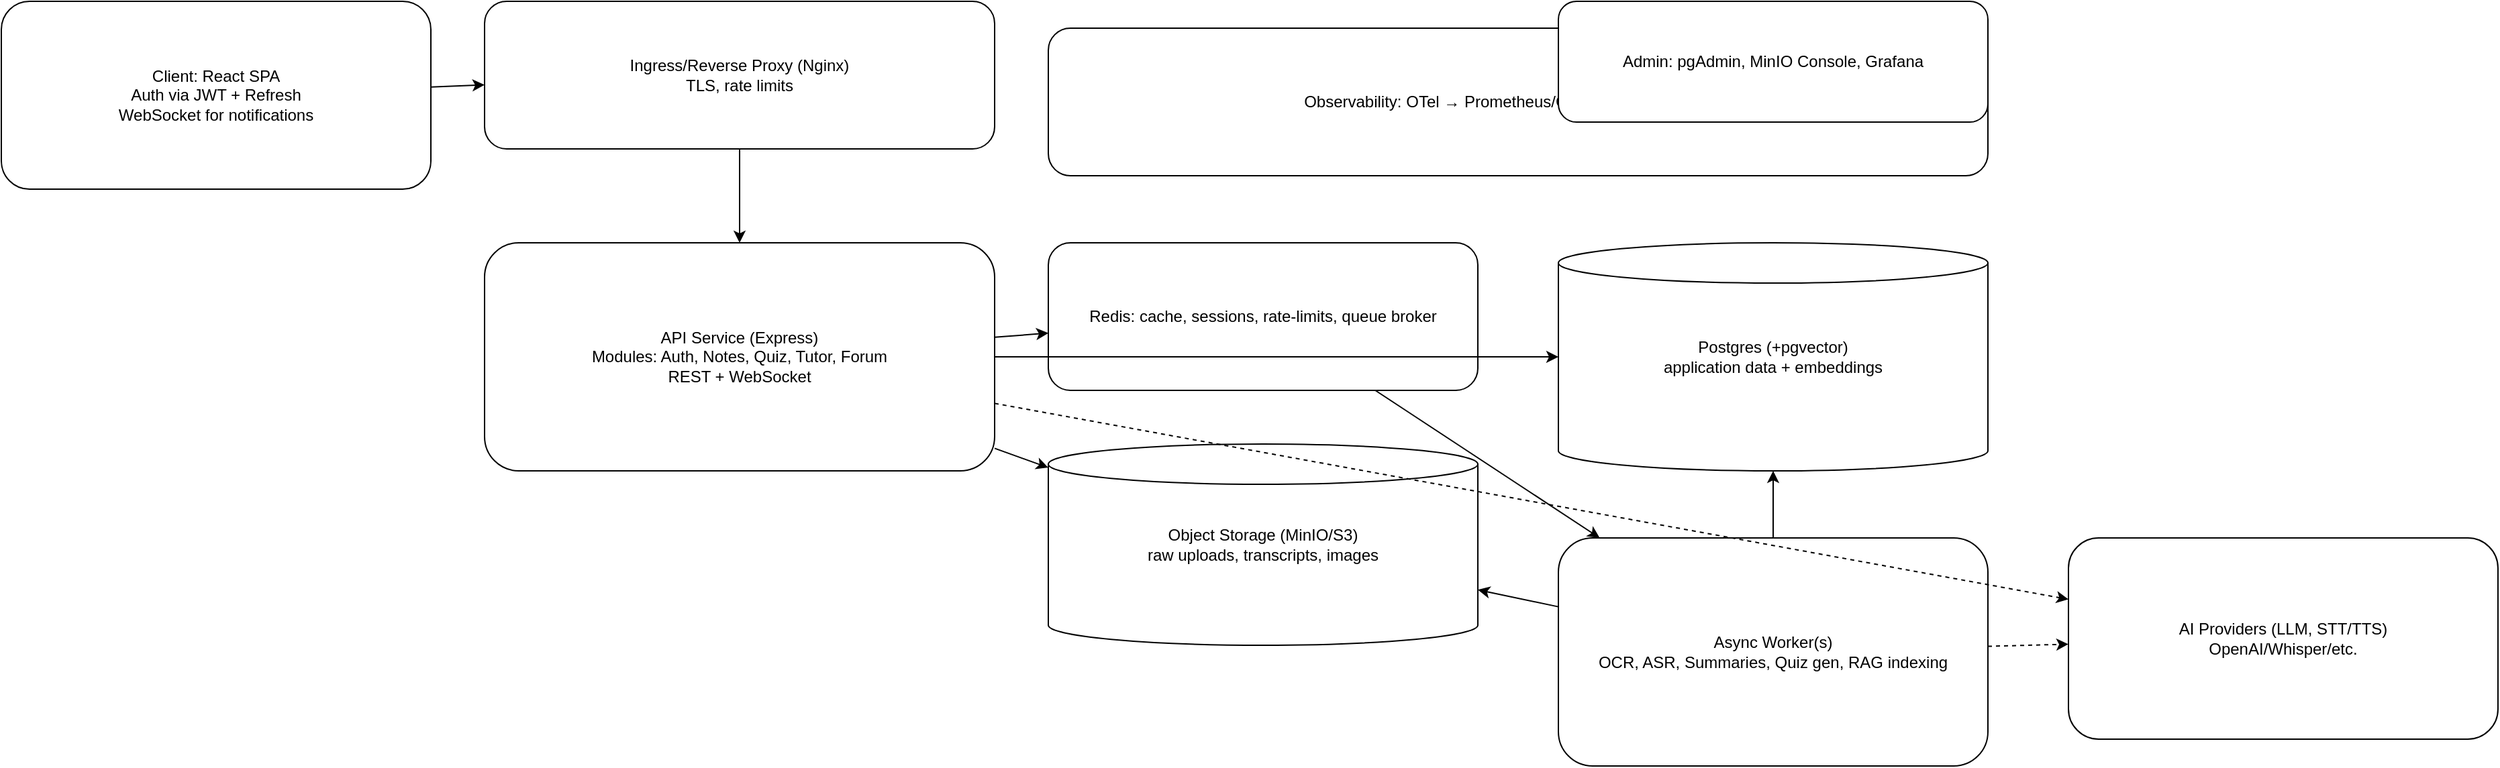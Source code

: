 <mxfile version="22.0.0"><diagram id="1759965770350842" name="Proposed_Architecture"><mxGraphModel dx="1200" dy="800" grid="1" gridSize="10" guides="1" tooltips="1" connect="1" arrows="1" fold="1" page="1" pageScale="1" pageWidth="2200" pageHeight="1400" math="0" shadow="0"><root><mxCell id="0" /><mxCell id="1" parent="0" /><mxCell id="ingress" value="Ingress/Reverse Proxy (Nginx)&#10;TLS, rate limits" style="rounded=1;whiteSpace=wrap;html=1;" vertex="1" parent="1"><mxGeometry x="440" y="120" width="380" height="110" as="geometry" /></mxCell><mxCell id="p_client" value="Client: React SPA&#10;Auth via JWT + Refresh&#10;WebSocket for notifications" style="rounded=1;whiteSpace=wrap;html=1;" vertex="1" parent="1"><mxGeometry x="80" y="120" width="320" height="140" as="geometry" /></mxCell><mxCell id="pe0" value="" style="endArrow=classic;" edge="1" parent="1" source="p_client" target="ingress"><mxGeometry relative="1" as="geometry" /></mxCell><mxCell id="api_box" value="API Service (Express)&#10;Modules: Auth, Notes, Quiz, Tutor, Forum&#10;REST + WebSocket" style="rounded=1;whiteSpace=wrap;html=1;" vertex="1" parent="1"><mxGeometry x="440" y="300" width="380" height="170" as="geometry" /></mxCell><mxCell id="pe1" value="" style="endArrow=classic;" edge="1" parent="1" source="ingress" target="api_box"><mxGeometry relative="1" as="geometry" /></mxCell><mxCell id="cache" value="Redis: cache, sessions, rate-limits, queue broker" style="rounded=1;whiteSpace=wrap;html=1;" vertex="1" parent="1"><mxGeometry x="860" y="300" width="320" height="110" as="geometry" /></mxCell><mxCell id="pe2" value="" style="endArrow=classic;" edge="1" parent="1" source="api_box" target="cache"><mxGeometry relative="1" as="geometry" /></mxCell><mxCell id="obj" value="Object Storage (MinIO/S3)&#10;raw uploads, transcripts, images" style="shape=cylinder3;whiteSpace=wrap;html=1;" vertex="1" parent="1"><mxGeometry x="860" y="450" width="320" height="150" as="geometry" /></mxCell><mxCell id="pe3" value="" style="endArrow=classic;" edge="1" parent="1" source="api_box" target="obj"><mxGeometry relative="1" as="geometry" /></mxCell><mxCell id="db" value="Postgres (+pgvector)&#10;application data + embeddings" style="shape=cylinder3;whiteSpace=wrap;html=1;" vertex="1" parent="1"><mxGeometry x="1240" y="300" width="320" height="170" as="geometry" /></mxCell><mxCell id="pe4" value="" style="endArrow=classic;" edge="1" parent="1" source="api_box" target="db"><mxGeometry relative="1" as="geometry" /></mxCell><mxCell id="worker" value="Async Worker(s)&#10;OCR, ASR, Summaries, Quiz gen, RAG indexing" style="rounded=1;whiteSpace=wrap;html=1;" vertex="1" parent="1"><mxGeometry x="1240" y="520" width="320" height="170" as="geometry" /></mxCell><mxCell id="pe5" value="" style="endArrow=classic;" edge="1" parent="1" source="cache" target="worker"><mxGeometry relative="1" as="geometry" /></mxCell><mxCell id="pe6" value="" style="endArrow=classic;" edge="1" parent="1" source="worker" target="obj"><mxGeometry relative="1" as="geometry" /></mxCell><mxCell id="pe7" value="" style="endArrow=classic;" edge="1" parent="1" source="worker" target="db"><mxGeometry relative="1" as="geometry" /></mxCell><mxCell id="ai" value="AI Providers (LLM, STT/TTS)&#10;OpenAI/Whisper/etc." style="rounded=1;whiteSpace=wrap;html=1;" vertex="1" parent="1"><mxGeometry x="1620" y="520" width="320" height="150" as="geometry" /></mxCell><mxCell id="pe8" value="" style="endArrow=classic;dashed=1;" edge="1" parent="1" source="worker" target="ai"><mxGeometry relative="1" as="geometry" /></mxCell><mxCell id="pe9" value="" style="endArrow=classic;dashed=1;" edge="1" parent="1" source="api_box" target="ai"><mxGeometry relative="1" as="geometry" /></mxCell><mxCell id="obs" value="Observability: OTel → Prometheus/Grafana; Log aggregator" style="rounded=1;whiteSpace=wrap;html=1;" vertex="1" parent="1"><mxGeometry x="860" y="140" width="700" height="110" as="geometry" /></mxCell><mxCell id="admin" value="Admin: pgAdmin, MinIO Console, Grafana" style="rounded=1;whiteSpace=wrap;html=1;" vertex="1" parent="1"><mxGeometry x="1240" y="120" width="320" height="90" as="geometry" /></mxCell></root></mxGraphModel></diagram></mxfile>